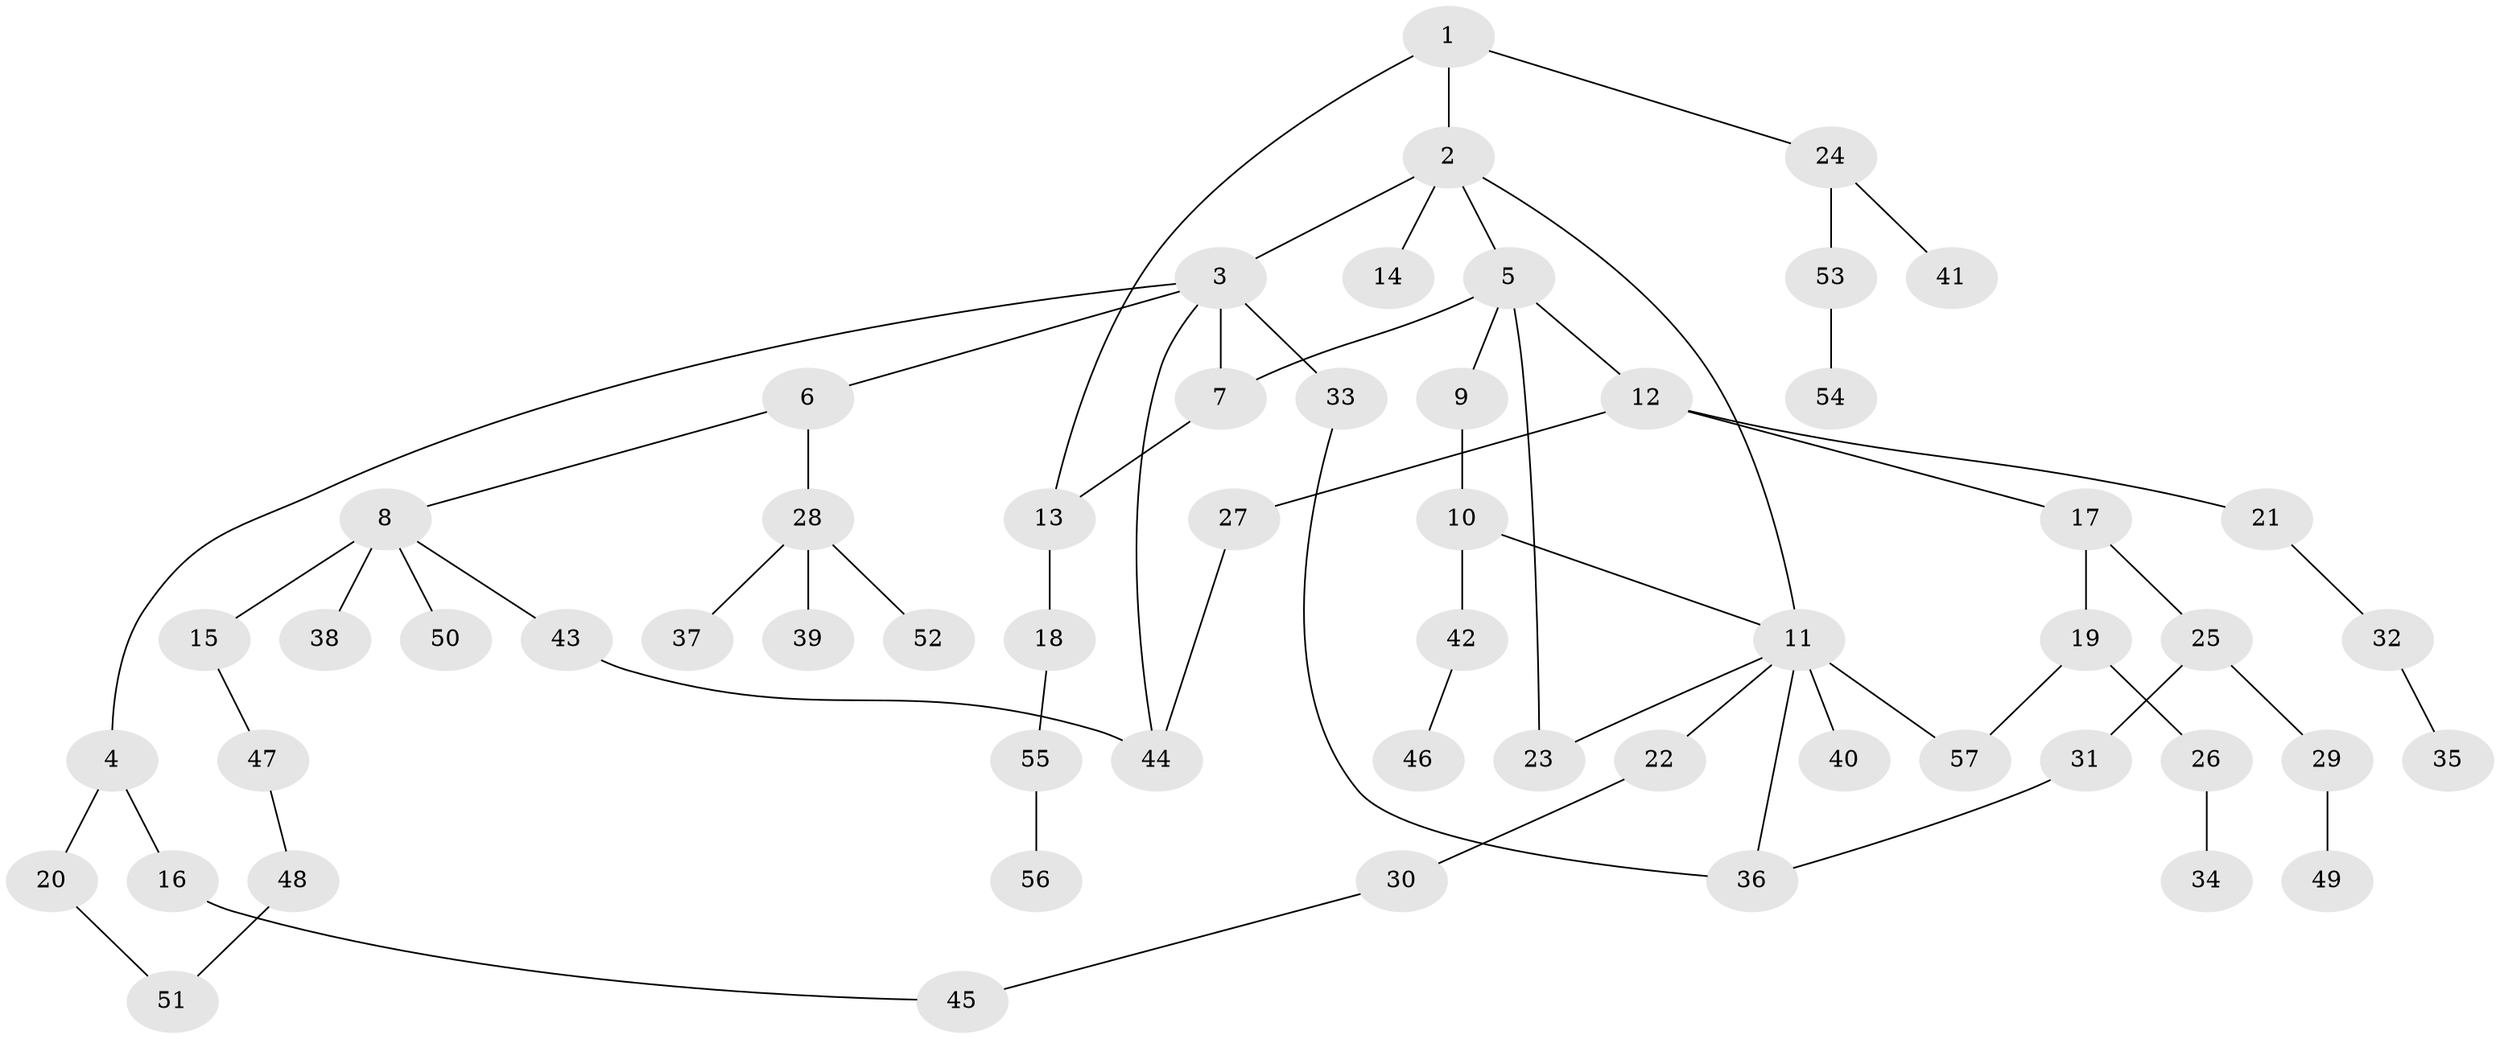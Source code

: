 // original degree distribution, {5: 0.02877697841726619, 6: 0.04316546762589928, 3: 0.1366906474820144, 4: 0.07194244604316546, 7: 0.007194244604316547, 2: 0.2446043165467626, 1: 0.460431654676259, 8: 0.007194244604316547}
// Generated by graph-tools (version 1.1) at 2025/49/03/04/25 22:49:03]
// undirected, 57 vertices, 67 edges
graph export_dot {
  node [color=gray90,style=filled];
  1;
  2;
  3;
  4;
  5;
  6;
  7;
  8;
  9;
  10;
  11;
  12;
  13;
  14;
  15;
  16;
  17;
  18;
  19;
  20;
  21;
  22;
  23;
  24;
  25;
  26;
  27;
  28;
  29;
  30;
  31;
  32;
  33;
  34;
  35;
  36;
  37;
  38;
  39;
  40;
  41;
  42;
  43;
  44;
  45;
  46;
  47;
  48;
  49;
  50;
  51;
  52;
  53;
  54;
  55;
  56;
  57;
  1 -- 2 [weight=1.0];
  1 -- 13 [weight=1.0];
  1 -- 24 [weight=1.0];
  2 -- 3 [weight=1.0];
  2 -- 5 [weight=1.0];
  2 -- 11 [weight=1.0];
  2 -- 14 [weight=1.0];
  3 -- 4 [weight=1.0];
  3 -- 6 [weight=1.0];
  3 -- 7 [weight=3.0];
  3 -- 33 [weight=4.0];
  3 -- 44 [weight=1.0];
  4 -- 16 [weight=1.0];
  4 -- 20 [weight=1.0];
  5 -- 7 [weight=1.0];
  5 -- 9 [weight=1.0];
  5 -- 12 [weight=1.0];
  5 -- 23 [weight=1.0];
  6 -- 8 [weight=1.0];
  6 -- 28 [weight=1.0];
  7 -- 13 [weight=1.0];
  8 -- 15 [weight=2.0];
  8 -- 38 [weight=1.0];
  8 -- 43 [weight=1.0];
  8 -- 50 [weight=1.0];
  9 -- 10 [weight=1.0];
  10 -- 11 [weight=1.0];
  10 -- 42 [weight=2.0];
  11 -- 22 [weight=1.0];
  11 -- 23 [weight=1.0];
  11 -- 36 [weight=1.0];
  11 -- 40 [weight=4.0];
  11 -- 57 [weight=1.0];
  12 -- 17 [weight=1.0];
  12 -- 21 [weight=1.0];
  12 -- 27 [weight=1.0];
  13 -- 18 [weight=2.0];
  15 -- 47 [weight=1.0];
  16 -- 45 [weight=1.0];
  17 -- 19 [weight=1.0];
  17 -- 25 [weight=1.0];
  18 -- 55 [weight=1.0];
  19 -- 26 [weight=2.0];
  19 -- 57 [weight=1.0];
  20 -- 51 [weight=1.0];
  21 -- 32 [weight=1.0];
  22 -- 30 [weight=1.0];
  24 -- 41 [weight=1.0];
  24 -- 53 [weight=1.0];
  25 -- 29 [weight=1.0];
  25 -- 31 [weight=1.0];
  26 -- 34 [weight=1.0];
  27 -- 44 [weight=1.0];
  28 -- 37 [weight=1.0];
  28 -- 39 [weight=4.0];
  28 -- 52 [weight=1.0];
  29 -- 49 [weight=1.0];
  30 -- 45 [weight=1.0];
  31 -- 36 [weight=1.0];
  32 -- 35 [weight=1.0];
  33 -- 36 [weight=1.0];
  42 -- 46 [weight=1.0];
  43 -- 44 [weight=1.0];
  47 -- 48 [weight=1.0];
  48 -- 51 [weight=1.0];
  53 -- 54 [weight=1.0];
  55 -- 56 [weight=1.0];
}
